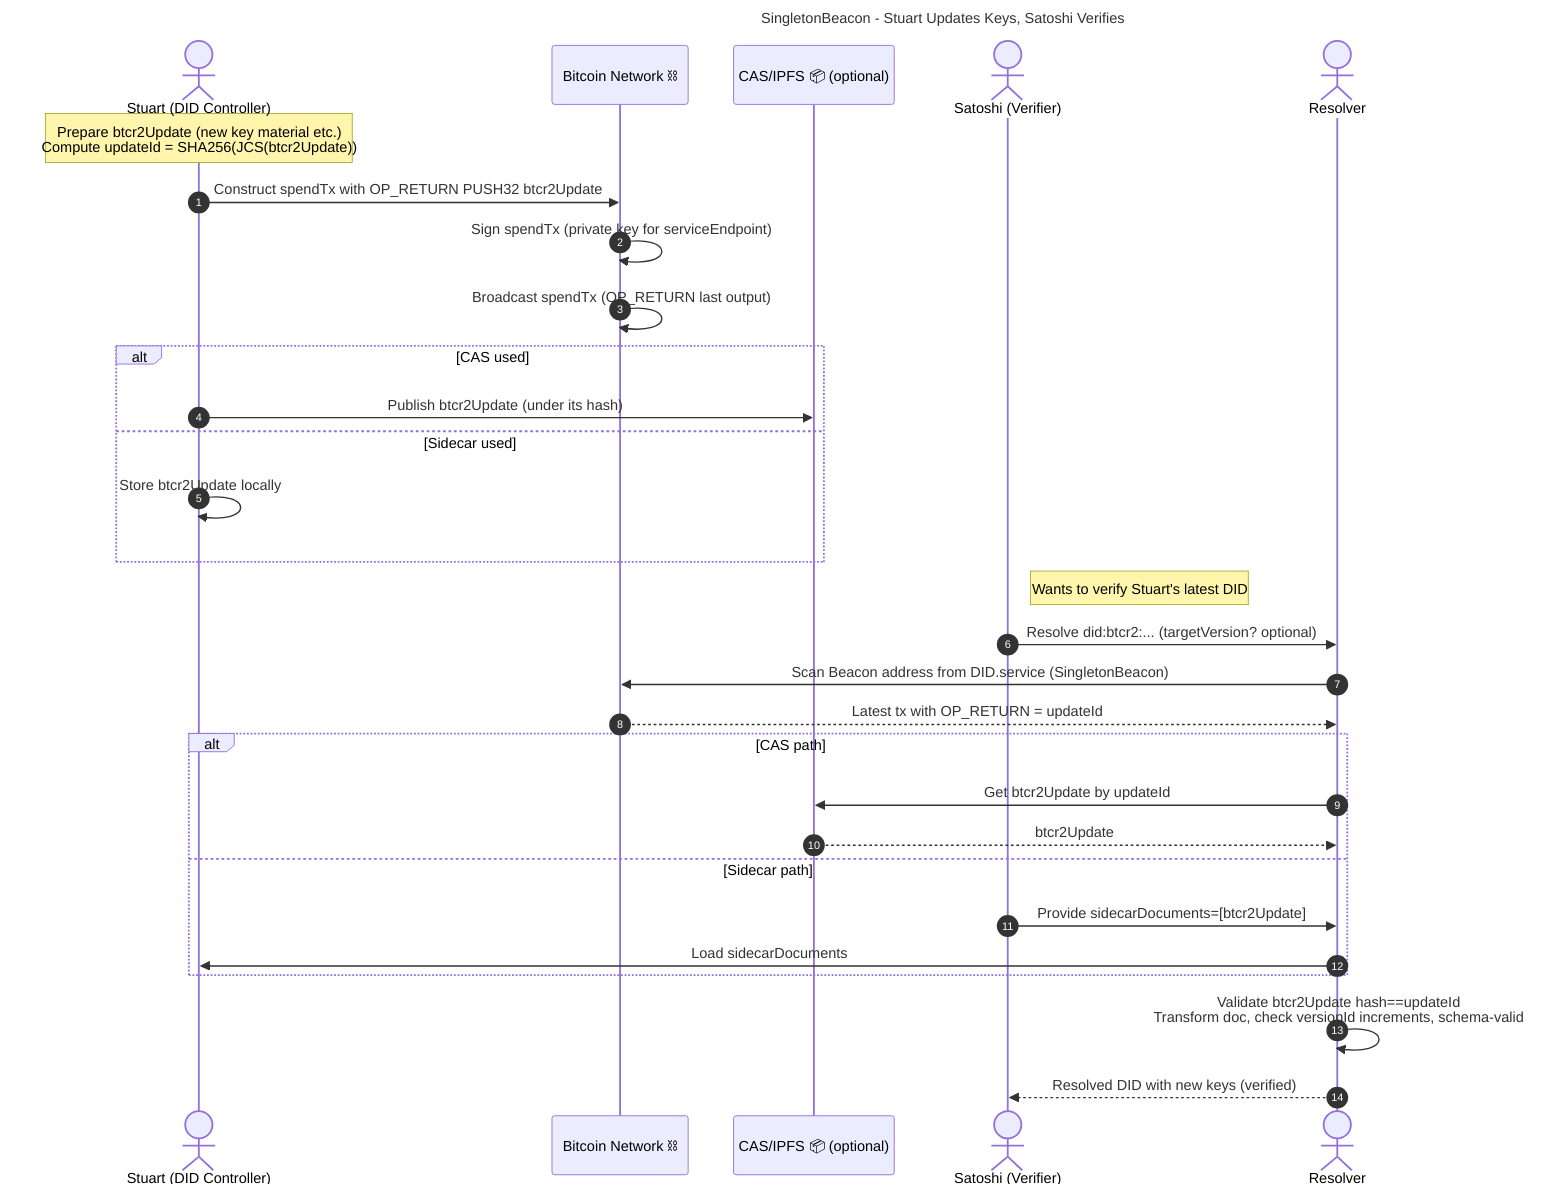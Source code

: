 ---
title: SingletonBeacon - Stuart Updates Keys, Satoshi Verifies
---

sequenceDiagram
    autonumber
    actor Stu as Stuart (DID Controller)
    participant BTC as Bitcoin Network ⛓
    participant CAS as CAS/IPFS 📦 (optional)
    actor Sat as Satoshi (Verifier)
    actor Res as Resolver

    Note over Stu: Prepare btcr2Update (new key material etc.)<br/>Compute updateId = SHA256(JCS(btcr2Update))

    Stu->>BTC: Construct spendTx with OP_RETURN PUSH32 btcr2Update
    BTC->>BTC: Sign spendTx (private key for serviceEndpoint)
    BTC->>BTC: Broadcast spendTx (OP_RETURN last output)
    alt CAS used
      Stu->>CAS: Publish btcr2Update (under its hash)
    else Sidecar used
      Stu->>Stu: Store btcr2Update locally
    end

    Note right of Sat: Wants to verify Stuart's latest DID

    Sat->>Res: Resolve did:btcr2:... (targetVersion? optional)
    Res->>BTC: Scan Beacon address from DID.service (SingletonBeacon)
    BTC-->>Res: Latest tx with OP_RETURN = updateId

    alt CAS path
      Res->>CAS: Get btcr2Update by updateId
      CAS-->>Res: btcr2Update
    else Sidecar path
      Sat->>Res: Provide sidecarDocuments=[btcr2Update]
      Res->>Stu: Load sidecarDocuments
    end

    Res->>Res: Validate btcr2Update hash==updateId<br/>Transform doc, check versionId increments, schema-valid
    Res-->>Sat: Resolved DID with new keys (verified)